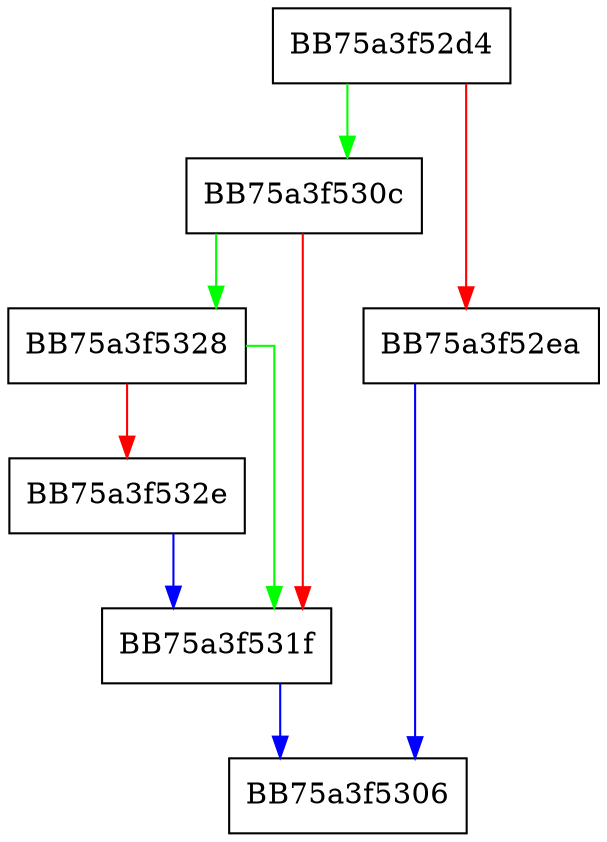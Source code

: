 digraph ldc {
  node [shape="box"];
  graph [splines=ortho];
  BB75a3f52d4 -> BB75a3f530c [color="green"];
  BB75a3f52d4 -> BB75a3f52ea [color="red"];
  BB75a3f52ea -> BB75a3f5306 [color="blue"];
  BB75a3f530c -> BB75a3f5328 [color="green"];
  BB75a3f530c -> BB75a3f531f [color="red"];
  BB75a3f531f -> BB75a3f5306 [color="blue"];
  BB75a3f5328 -> BB75a3f531f [color="green"];
  BB75a3f5328 -> BB75a3f532e [color="red"];
  BB75a3f532e -> BB75a3f531f [color="blue"];
}